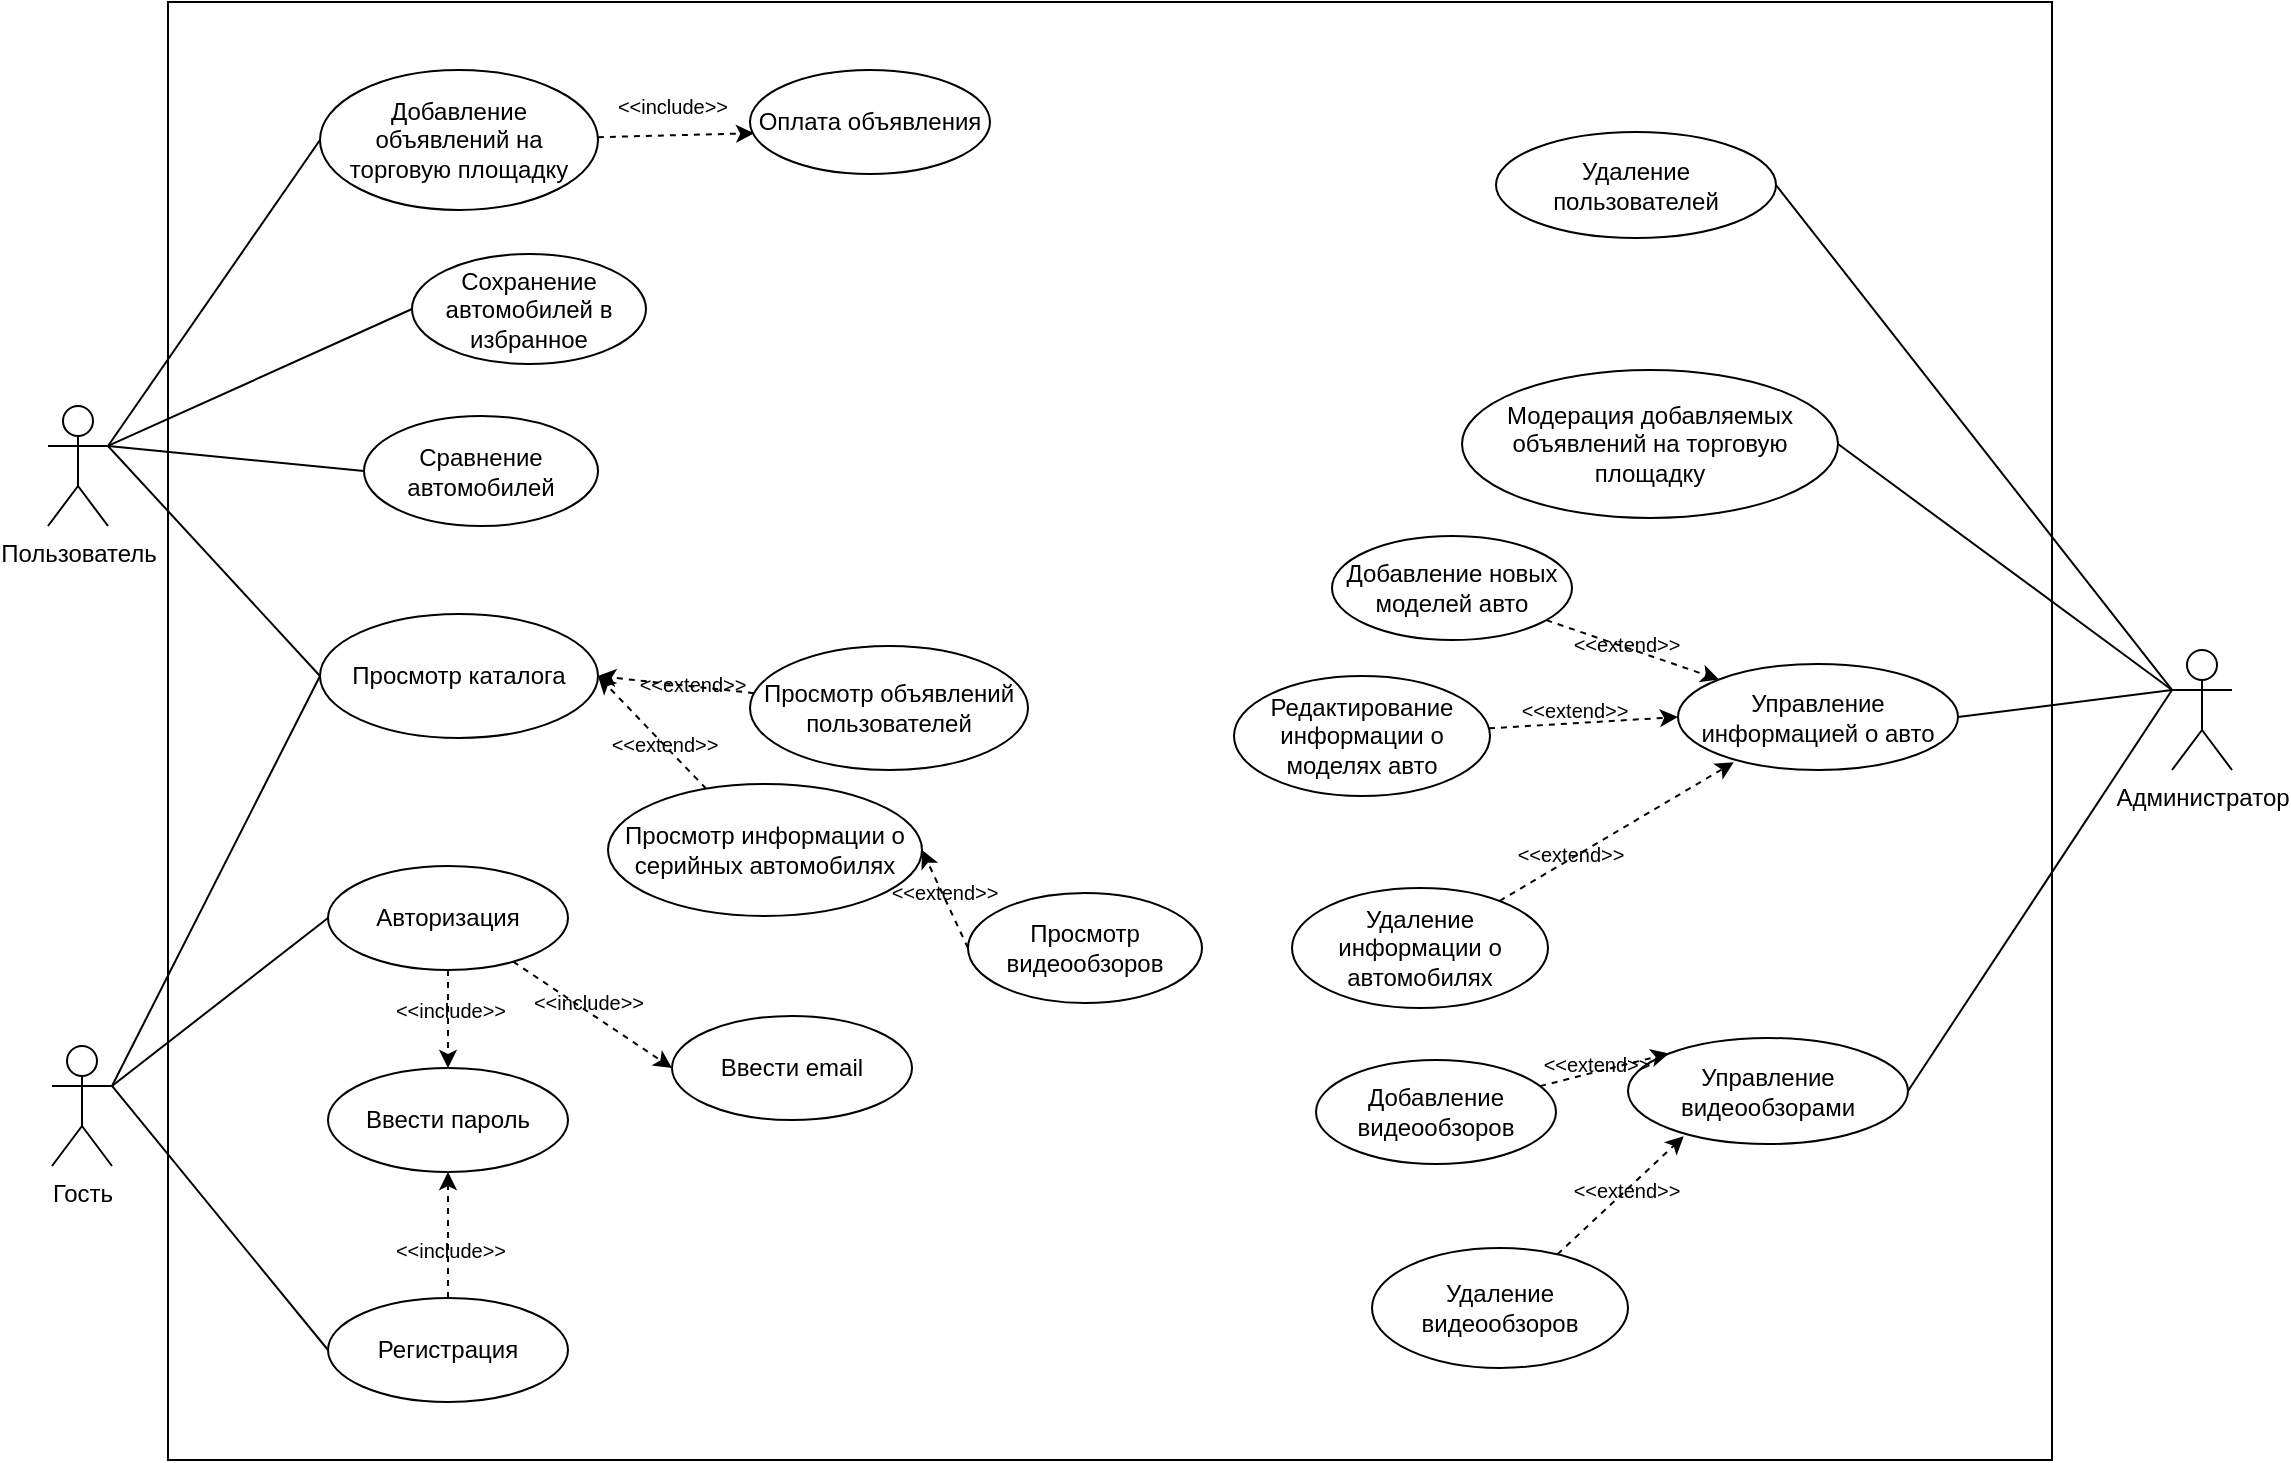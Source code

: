 <mxfile version="24.8.3">
  <diagram id="Bv_vdbH5ZnGizyw_o1L5" name="Страница — 1">
    <mxGraphModel dx="1224" dy="1101" grid="0" gridSize="10" guides="1" tooltips="1" connect="1" arrows="1" fold="1" page="0" pageScale="1" pageWidth="827" pageHeight="1169" math="0" shadow="0">
      <root>
        <mxCell id="0" />
        <mxCell id="1" parent="0" />
        <mxCell id="Tdb-WA1GyDYlcVJqtwkS-82" value="" style="whiteSpace=wrap;html=1;fillColor=none;" parent="1" vertex="1">
          <mxGeometry x="175" y="-337" width="942" height="729" as="geometry" />
        </mxCell>
        <mxCell id="Tdb-WA1GyDYlcVJqtwkS-15" style="rounded=0;orthogonalLoop=1;jettySize=auto;html=1;exitX=1;exitY=0.333;exitDx=0;exitDy=0;exitPerimeter=0;entryX=0;entryY=0.5;entryDx=0;entryDy=0;endArrow=none;endFill=0;" parent="1" source="Tdb-WA1GyDYlcVJqtwkS-6" target="Tdb-WA1GyDYlcVJqtwkS-14" edge="1">
          <mxGeometry relative="1" as="geometry" />
        </mxCell>
        <mxCell id="Tdb-WA1GyDYlcVJqtwkS-16" style="rounded=0;orthogonalLoop=1;jettySize=auto;html=1;exitX=1;exitY=0.333;exitDx=0;exitDy=0;exitPerimeter=0;entryX=0;entryY=0.5;entryDx=0;entryDy=0;endArrow=none;endFill=0;" parent="1" source="Tdb-WA1GyDYlcVJqtwkS-6" target="Tdb-WA1GyDYlcVJqtwkS-12" edge="1">
          <mxGeometry relative="1" as="geometry" />
        </mxCell>
        <mxCell id="Tdb-WA1GyDYlcVJqtwkS-28" style="rounded=0;orthogonalLoop=1;jettySize=auto;html=1;exitX=1;exitY=0.333;exitDx=0;exitDy=0;exitPerimeter=0;entryX=0;entryY=0.5;entryDx=0;entryDy=0;endArrow=none;endFill=0;" parent="1" source="Tdb-WA1GyDYlcVJqtwkS-6" target="Tdb-WA1GyDYlcVJqtwkS-26" edge="1">
          <mxGeometry relative="1" as="geometry" />
        </mxCell>
        <mxCell id="Tdb-WA1GyDYlcVJqtwkS-6" value="Гость" style="shape=umlActor;verticalLabelPosition=bottom;verticalAlign=top;html=1;outlineConnect=0;" parent="1" vertex="1">
          <mxGeometry x="117" y="185" width="30" height="60" as="geometry" />
        </mxCell>
        <mxCell id="Tdb-WA1GyDYlcVJqtwkS-27" style="rounded=0;orthogonalLoop=1;jettySize=auto;html=1;exitX=1;exitY=0.333;exitDx=0;exitDy=0;exitPerimeter=0;entryX=0;entryY=0.5;entryDx=0;entryDy=0;endArrow=none;endFill=0;" parent="1" source="Tdb-WA1GyDYlcVJqtwkS-7" target="Tdb-WA1GyDYlcVJqtwkS-26" edge="1">
          <mxGeometry relative="1" as="geometry" />
        </mxCell>
        <mxCell id="Tdb-WA1GyDYlcVJqtwkS-30" style="rounded=0;orthogonalLoop=1;jettySize=auto;html=1;exitX=1;exitY=0.333;exitDx=0;exitDy=0;exitPerimeter=0;entryX=0;entryY=0.5;entryDx=0;entryDy=0;endArrow=none;endFill=0;" parent="1" source="Tdb-WA1GyDYlcVJqtwkS-7" target="Tdb-WA1GyDYlcVJqtwkS-29" edge="1">
          <mxGeometry relative="1" as="geometry" />
        </mxCell>
        <mxCell id="Tdb-WA1GyDYlcVJqtwkS-32" style="rounded=0;orthogonalLoop=1;jettySize=auto;html=1;exitX=1;exitY=0.333;exitDx=0;exitDy=0;exitPerimeter=0;entryX=0;entryY=0.5;entryDx=0;entryDy=0;endArrow=none;endFill=0;" parent="1" source="Tdb-WA1GyDYlcVJqtwkS-7" target="Tdb-WA1GyDYlcVJqtwkS-31" edge="1">
          <mxGeometry relative="1" as="geometry" />
        </mxCell>
        <mxCell id="Tdb-WA1GyDYlcVJqtwkS-36" style="rounded=0;orthogonalLoop=1;jettySize=auto;html=1;exitX=1;exitY=0.333;exitDx=0;exitDy=0;exitPerimeter=0;entryX=0;entryY=0.5;entryDx=0;entryDy=0;endArrow=none;endFill=0;" parent="1" source="Tdb-WA1GyDYlcVJqtwkS-7" target="Tdb-WA1GyDYlcVJqtwkS-34" edge="1">
          <mxGeometry relative="1" as="geometry" />
        </mxCell>
        <mxCell id="Tdb-WA1GyDYlcVJqtwkS-7" value="Пользователь" style="shape=umlActor;verticalLabelPosition=bottom;verticalAlign=top;html=1;outlineConnect=0;" parent="1" vertex="1">
          <mxGeometry x="115" y="-135" width="30" height="60" as="geometry" />
        </mxCell>
        <mxCell id="Tdb-WA1GyDYlcVJqtwkS-41" style="rounded=0;orthogonalLoop=1;jettySize=auto;html=1;exitX=0;exitY=0.333;exitDx=0;exitDy=0;exitPerimeter=0;entryX=1;entryY=0.5;entryDx=0;entryDy=0;endArrow=none;endFill=0;" parent="1" source="Tdb-WA1GyDYlcVJqtwkS-8" target="Tdb-WA1GyDYlcVJqtwkS-40" edge="1">
          <mxGeometry relative="1" as="geometry" />
        </mxCell>
        <mxCell id="Tdb-WA1GyDYlcVJqtwkS-68" style="rounded=0;orthogonalLoop=1;jettySize=auto;html=1;exitX=0;exitY=0.333;exitDx=0;exitDy=0;exitPerimeter=0;entryX=1;entryY=0.5;entryDx=0;entryDy=0;endArrow=none;endFill=0;" parent="1" source="Tdb-WA1GyDYlcVJqtwkS-8" target="Tdb-WA1GyDYlcVJqtwkS-54" edge="1">
          <mxGeometry relative="1" as="geometry" />
        </mxCell>
        <mxCell id="Tdb-WA1GyDYlcVJqtwkS-81" style="rounded=0;orthogonalLoop=1;jettySize=auto;html=1;exitX=0;exitY=0.333;exitDx=0;exitDy=0;exitPerimeter=0;entryX=1;entryY=0.5;entryDx=0;entryDy=0;endArrow=none;endFill=0;" parent="1" source="Tdb-WA1GyDYlcVJqtwkS-8" target="Tdb-WA1GyDYlcVJqtwkS-71" edge="1">
          <mxGeometry relative="1" as="geometry" />
        </mxCell>
        <mxCell id="Tdb-WA1GyDYlcVJqtwkS-89" style="rounded=0;orthogonalLoop=1;jettySize=auto;html=1;exitX=0;exitY=0.333;exitDx=0;exitDy=0;exitPerimeter=0;entryX=1;entryY=0.5;entryDx=0;entryDy=0;endArrow=none;endFill=0;" parent="1" source="Tdb-WA1GyDYlcVJqtwkS-8" target="Tdb-WA1GyDYlcVJqtwkS-88" edge="1">
          <mxGeometry relative="1" as="geometry" />
        </mxCell>
        <mxCell id="Tdb-WA1GyDYlcVJqtwkS-8" value="Администратор" style="shape=umlActor;verticalLabelPosition=bottom;verticalAlign=top;html=1;outlineConnect=0;" parent="1" vertex="1">
          <mxGeometry x="1177" y="-13" width="30" height="60" as="geometry" />
        </mxCell>
        <mxCell id="Tdb-WA1GyDYlcVJqtwkS-21" style="edgeStyle=orthogonalEdgeStyle;rounded=0;orthogonalLoop=1;jettySize=auto;html=1;entryX=0.5;entryY=1;entryDx=0;entryDy=0;dashed=1;" parent="1" source="Tdb-WA1GyDYlcVJqtwkS-12" target="Tdb-WA1GyDYlcVJqtwkS-18" edge="1">
          <mxGeometry relative="1" as="geometry" />
        </mxCell>
        <mxCell id="Tdb-WA1GyDYlcVJqtwkS-12" value="Регистрация" style="ellipse;whiteSpace=wrap;html=1;" parent="1" vertex="1">
          <mxGeometry x="255" y="311" width="120" height="52" as="geometry" />
        </mxCell>
        <mxCell id="Tdb-WA1GyDYlcVJqtwkS-19" style="rounded=0;orthogonalLoop=1;jettySize=auto;html=1;entryX=0;entryY=0.5;entryDx=0;entryDy=0;dashed=1;" parent="1" source="Tdb-WA1GyDYlcVJqtwkS-14" target="Tdb-WA1GyDYlcVJqtwkS-17" edge="1">
          <mxGeometry relative="1" as="geometry" />
        </mxCell>
        <mxCell id="Tdb-WA1GyDYlcVJqtwkS-20" style="edgeStyle=orthogonalEdgeStyle;rounded=0;orthogonalLoop=1;jettySize=auto;html=1;dashed=1;" parent="1" source="Tdb-WA1GyDYlcVJqtwkS-14" target="Tdb-WA1GyDYlcVJqtwkS-18" edge="1">
          <mxGeometry relative="1" as="geometry" />
        </mxCell>
        <mxCell id="Tdb-WA1GyDYlcVJqtwkS-14" value="Авторизация" style="ellipse;whiteSpace=wrap;html=1;" parent="1" vertex="1">
          <mxGeometry x="255" y="95" width="120" height="52" as="geometry" />
        </mxCell>
        <mxCell id="Tdb-WA1GyDYlcVJqtwkS-17" value="Ввести email" style="ellipse;whiteSpace=wrap;html=1;" parent="1" vertex="1">
          <mxGeometry x="427" y="170" width="120" height="52" as="geometry" />
        </mxCell>
        <mxCell id="Tdb-WA1GyDYlcVJqtwkS-18" value="Ввести пароль" style="ellipse;whiteSpace=wrap;html=1;" parent="1" vertex="1">
          <mxGeometry x="255" y="196" width="120" height="52" as="geometry" />
        </mxCell>
        <mxCell id="Tdb-WA1GyDYlcVJqtwkS-22" value="&lt;font style=&quot;font-size: 10px;&quot;&gt;&amp;lt;&amp;lt;include&amp;gt;&amp;gt;&lt;/font&gt;" style="text;html=1;align=center;verticalAlign=middle;resizable=0;points=[];autosize=1;strokeColor=none;fillColor=none;" parent="1" vertex="1">
          <mxGeometry x="348" y="150" width="73" height="26" as="geometry" />
        </mxCell>
        <mxCell id="Tdb-WA1GyDYlcVJqtwkS-23" value="&lt;font style=&quot;font-size: 10px;&quot;&gt;&amp;lt;&amp;lt;include&amp;gt;&amp;gt;&lt;/font&gt;" style="text;html=1;align=center;verticalAlign=middle;resizable=0;points=[];autosize=1;strokeColor=none;fillColor=none;" parent="1" vertex="1">
          <mxGeometry x="279" y="274" width="73" height="26" as="geometry" />
        </mxCell>
        <mxCell id="Tdb-WA1GyDYlcVJqtwkS-24" value="&lt;font style=&quot;font-size: 10px;&quot;&gt;&amp;lt;&amp;lt;include&amp;gt;&amp;gt;&lt;/font&gt;" style="text;html=1;align=center;verticalAlign=middle;resizable=0;points=[];autosize=1;strokeColor=none;fillColor=none;" parent="1" vertex="1">
          <mxGeometry x="279" y="154" width="73" height="26" as="geometry" />
        </mxCell>
        <mxCell id="Tdb-WA1GyDYlcVJqtwkS-26" value="Просмотр каталога" style="ellipse;whiteSpace=wrap;html=1;" parent="1" vertex="1">
          <mxGeometry x="251" y="-31" width="139" height="62" as="geometry" />
        </mxCell>
        <mxCell id="Tdb-WA1GyDYlcVJqtwkS-29" value="Сравнение автомобилей" style="ellipse;whiteSpace=wrap;html=1;" parent="1" vertex="1">
          <mxGeometry x="273" y="-130" width="117" height="55" as="geometry" />
        </mxCell>
        <mxCell id="Tdb-WA1GyDYlcVJqtwkS-31" value="Сохранение автомобилей в избранное" style="ellipse;whiteSpace=wrap;html=1;" parent="1" vertex="1">
          <mxGeometry x="297" y="-211" width="117" height="55" as="geometry" />
        </mxCell>
        <mxCell id="fbuxifuptp6zR-gVQeXX-8" style="rounded=0;orthogonalLoop=1;jettySize=auto;html=1;exitX=0;exitY=0.5;exitDx=0;exitDy=0;entryX=1;entryY=0.5;entryDx=0;entryDy=0;dashed=1;" edge="1" parent="1" source="Tdb-WA1GyDYlcVJqtwkS-33" target="fbuxifuptp6zR-gVQeXX-3">
          <mxGeometry relative="1" as="geometry" />
        </mxCell>
        <mxCell id="Tdb-WA1GyDYlcVJqtwkS-33" value="Просмотр видеообзоров" style="ellipse;whiteSpace=wrap;html=1;" parent="1" vertex="1">
          <mxGeometry x="575" y="108.5" width="117" height="55" as="geometry" />
        </mxCell>
        <mxCell id="Tdb-WA1GyDYlcVJqtwkS-34" value="Добавление объявлений на торговую площадку" style="ellipse;whiteSpace=wrap;html=1;" parent="1" vertex="1">
          <mxGeometry x="251" y="-303" width="139" height="70" as="geometry" />
        </mxCell>
        <mxCell id="Tdb-WA1GyDYlcVJqtwkS-38" value="&lt;font style=&quot;font-size: 10px;&quot;&gt;&amp;lt;&amp;lt;extend&amp;gt;&amp;gt;&lt;/font&gt;" style="text;html=1;align=center;verticalAlign=middle;resizable=0;points=[];autosize=1;strokeColor=none;fillColor=none;" parent="1" vertex="1">
          <mxGeometry x="527" y="95" width="71" height="26" as="geometry" />
        </mxCell>
        <mxCell id="Tdb-WA1GyDYlcVJqtwkS-40" value="Управление информацией о авто" style="ellipse;whiteSpace=wrap;html=1;" parent="1" vertex="1">
          <mxGeometry x="930" y="-6" width="140" height="53" as="geometry" />
        </mxCell>
        <mxCell id="Tdb-WA1GyDYlcVJqtwkS-47" style="rounded=0;orthogonalLoop=1;jettySize=auto;html=1;entryX=0;entryY=0;entryDx=0;entryDy=0;dashed=1;" parent="1" source="Tdb-WA1GyDYlcVJqtwkS-42" target="Tdb-WA1GyDYlcVJqtwkS-40" edge="1">
          <mxGeometry relative="1" as="geometry" />
        </mxCell>
        <mxCell id="Tdb-WA1GyDYlcVJqtwkS-42" value="Добавление новых моделей авто" style="ellipse;whiteSpace=wrap;html=1;" parent="1" vertex="1">
          <mxGeometry x="757" y="-70" width="120" height="52" as="geometry" />
        </mxCell>
        <mxCell id="Tdb-WA1GyDYlcVJqtwkS-48" style="rounded=0;orthogonalLoop=1;jettySize=auto;html=1;entryX=0;entryY=0.5;entryDx=0;entryDy=0;dashed=1;" parent="1" source="Tdb-WA1GyDYlcVJqtwkS-43" target="Tdb-WA1GyDYlcVJqtwkS-40" edge="1">
          <mxGeometry relative="1" as="geometry" />
        </mxCell>
        <mxCell id="Tdb-WA1GyDYlcVJqtwkS-43" value="Редактирование информации о моделях авто" style="ellipse;whiteSpace=wrap;html=1;" parent="1" vertex="1">
          <mxGeometry x="708" width="128" height="60" as="geometry" />
        </mxCell>
        <mxCell id="Tdb-WA1GyDYlcVJqtwkS-44" value="Удаление информации о автомобилях" style="ellipse;whiteSpace=wrap;html=1;" parent="1" vertex="1">
          <mxGeometry x="737" y="106" width="128" height="60" as="geometry" />
        </mxCell>
        <mxCell id="Tdb-WA1GyDYlcVJqtwkS-49" style="rounded=0;orthogonalLoop=1;jettySize=auto;html=1;entryX=0.199;entryY=0.928;entryDx=0;entryDy=0;entryPerimeter=0;dashed=1;" parent="1" source="Tdb-WA1GyDYlcVJqtwkS-44" target="Tdb-WA1GyDYlcVJqtwkS-40" edge="1">
          <mxGeometry relative="1" as="geometry" />
        </mxCell>
        <mxCell id="Tdb-WA1GyDYlcVJqtwkS-50" value="&lt;font style=&quot;font-size: 10px;&quot;&gt;&amp;lt;&amp;lt;extend&amp;gt;&amp;gt;&lt;/font&gt;" style="text;html=1;align=center;verticalAlign=middle;resizable=0;points=[];autosize=1;strokeColor=none;fillColor=none;" parent="1" vertex="1">
          <mxGeometry x="868" y="-29.5" width="71" height="26" as="geometry" />
        </mxCell>
        <mxCell id="Tdb-WA1GyDYlcVJqtwkS-51" value="&lt;font style=&quot;font-size: 10px;&quot;&gt;&amp;lt;&amp;lt;extend&amp;gt;&amp;gt;&lt;/font&gt;" style="text;html=1;align=center;verticalAlign=middle;resizable=0;points=[];autosize=1;strokeColor=none;fillColor=none;" parent="1" vertex="1">
          <mxGeometry x="840" y="76" width="71" height="26" as="geometry" />
        </mxCell>
        <mxCell id="Tdb-WA1GyDYlcVJqtwkS-52" value="&lt;font style=&quot;font-size: 10px;&quot;&gt;&amp;lt;&amp;lt;extend&amp;gt;&amp;gt;&lt;/font&gt;" style="text;html=1;align=center;verticalAlign=middle;resizable=0;points=[];autosize=1;strokeColor=none;fillColor=none;" parent="1" vertex="1">
          <mxGeometry x="842" y="4" width="71" height="26" as="geometry" />
        </mxCell>
        <mxCell id="Tdb-WA1GyDYlcVJqtwkS-54" value="Управление видеообзорами" style="ellipse;whiteSpace=wrap;html=1;" parent="1" vertex="1">
          <mxGeometry x="905" y="181" width="140" height="53" as="geometry" />
        </mxCell>
        <mxCell id="Tdb-WA1GyDYlcVJqtwkS-55" style="rounded=0;orthogonalLoop=1;jettySize=auto;html=1;entryX=0;entryY=0;entryDx=0;entryDy=0;dashed=1;" parent="1" source="Tdb-WA1GyDYlcVJqtwkS-56" target="Tdb-WA1GyDYlcVJqtwkS-54" edge="1">
          <mxGeometry relative="1" as="geometry" />
        </mxCell>
        <mxCell id="Tdb-WA1GyDYlcVJqtwkS-56" value="Добавление видеообзоров" style="ellipse;whiteSpace=wrap;html=1;" parent="1" vertex="1">
          <mxGeometry x="749" y="192" width="120" height="52" as="geometry" />
        </mxCell>
        <mxCell id="Tdb-WA1GyDYlcVJqtwkS-59" value="Удаление видеообзоров" style="ellipse;whiteSpace=wrap;html=1;" parent="1" vertex="1">
          <mxGeometry x="777" y="286" width="128" height="60" as="geometry" />
        </mxCell>
        <mxCell id="Tdb-WA1GyDYlcVJqtwkS-60" style="rounded=0;orthogonalLoop=1;jettySize=auto;html=1;entryX=0.199;entryY=0.928;entryDx=0;entryDy=0;entryPerimeter=0;dashed=1;" parent="1" source="Tdb-WA1GyDYlcVJqtwkS-59" target="Tdb-WA1GyDYlcVJqtwkS-54" edge="1">
          <mxGeometry relative="1" as="geometry" />
        </mxCell>
        <mxCell id="Tdb-WA1GyDYlcVJqtwkS-61" value="&lt;font style=&quot;font-size: 10px;&quot;&gt;&amp;lt;&amp;lt;extend&amp;gt;&amp;gt;&lt;/font&gt;" style="text;html=1;align=center;verticalAlign=middle;resizable=0;points=[];autosize=1;strokeColor=none;fillColor=none;" parent="1" vertex="1">
          <mxGeometry x="853" y="181" width="71" height="26" as="geometry" />
        </mxCell>
        <mxCell id="Tdb-WA1GyDYlcVJqtwkS-62" value="&lt;font style=&quot;font-size: 10px;&quot;&gt;&amp;lt;&amp;lt;extend&amp;gt;&amp;gt;&lt;/font&gt;" style="text;html=1;align=center;verticalAlign=middle;resizable=0;points=[];autosize=1;strokeColor=none;fillColor=none;" parent="1" vertex="1">
          <mxGeometry x="868" y="244" width="71" height="26" as="geometry" />
        </mxCell>
        <mxCell id="Tdb-WA1GyDYlcVJqtwkS-71" value="Удаление пользователей" style="ellipse;whiteSpace=wrap;html=1;" parent="1" vertex="1">
          <mxGeometry x="839" y="-272" width="140" height="53" as="geometry" />
        </mxCell>
        <mxCell id="Tdb-WA1GyDYlcVJqtwkS-83" value="Оплата объявления" style="ellipse;whiteSpace=wrap;html=1;" parent="1" vertex="1">
          <mxGeometry x="466" y="-303" width="120" height="52" as="geometry" />
        </mxCell>
        <mxCell id="Tdb-WA1GyDYlcVJqtwkS-87" value="&lt;font style=&quot;font-size: 10px;&quot;&gt;&amp;lt;&amp;lt;include&amp;gt;&amp;gt;&lt;/font&gt;" style="text;html=1;align=center;verticalAlign=middle;resizable=0;points=[];autosize=1;strokeColor=none;fillColor=none;" parent="1" vertex="1">
          <mxGeometry x="390" y="-298" width="73" height="26" as="geometry" />
        </mxCell>
        <mxCell id="Tdb-WA1GyDYlcVJqtwkS-88" value="Модерация добавляемых объявлений на торговую площадку" style="ellipse;whiteSpace=wrap;html=1;" parent="1" vertex="1">
          <mxGeometry x="822" y="-153" width="188" height="74" as="geometry" />
        </mxCell>
        <mxCell id="fbuxifuptp6zR-gVQeXX-1" style="rounded=0;orthogonalLoop=1;jettySize=auto;html=1;entryX=0.017;entryY=0.608;entryDx=0;entryDy=0;entryPerimeter=0;dashed=1;" edge="1" parent="1" source="Tdb-WA1GyDYlcVJqtwkS-34" target="Tdb-WA1GyDYlcVJqtwkS-83">
          <mxGeometry relative="1" as="geometry" />
        </mxCell>
        <mxCell id="fbuxifuptp6zR-gVQeXX-5" style="rounded=0;orthogonalLoop=1;jettySize=auto;html=1;entryX=1;entryY=0.5;entryDx=0;entryDy=0;dashed=1;" edge="1" parent="1" source="fbuxifuptp6zR-gVQeXX-2" target="Tdb-WA1GyDYlcVJqtwkS-26">
          <mxGeometry relative="1" as="geometry" />
        </mxCell>
        <mxCell id="fbuxifuptp6zR-gVQeXX-2" value="Просмотр объявлений пользователей" style="ellipse;whiteSpace=wrap;html=1;" vertex="1" parent="1">
          <mxGeometry x="466" y="-15" width="139" height="62" as="geometry" />
        </mxCell>
        <mxCell id="fbuxifuptp6zR-gVQeXX-4" style="rounded=0;orthogonalLoop=1;jettySize=auto;html=1;entryX=1;entryY=0.5;entryDx=0;entryDy=0;dashed=1;" edge="1" parent="1" source="fbuxifuptp6zR-gVQeXX-3" target="Tdb-WA1GyDYlcVJqtwkS-26">
          <mxGeometry relative="1" as="geometry" />
        </mxCell>
        <mxCell id="fbuxifuptp6zR-gVQeXX-3" value="Просмотр информации о серийных автомобилях" style="ellipse;whiteSpace=wrap;html=1;" vertex="1" parent="1">
          <mxGeometry x="395" y="54" width="157" height="66" as="geometry" />
        </mxCell>
        <mxCell id="fbuxifuptp6zR-gVQeXX-6" value="&lt;font style=&quot;font-size: 10px;&quot;&gt;&amp;lt;&amp;lt;extend&amp;gt;&amp;gt;&lt;/font&gt;" style="text;html=1;align=center;verticalAlign=middle;resizable=0;points=[];autosize=1;strokeColor=none;fillColor=none;" vertex="1" parent="1">
          <mxGeometry x="401" y="-9" width="71" height="26" as="geometry" />
        </mxCell>
        <mxCell id="fbuxifuptp6zR-gVQeXX-7" value="&lt;font style=&quot;font-size: 10px;&quot;&gt;&amp;lt;&amp;lt;extend&amp;gt;&amp;gt;&lt;/font&gt;" style="text;html=1;align=center;verticalAlign=middle;resizable=0;points=[];autosize=1;strokeColor=none;fillColor=none;" vertex="1" parent="1">
          <mxGeometry x="387" y="21" width="71" height="26" as="geometry" />
        </mxCell>
      </root>
    </mxGraphModel>
  </diagram>
</mxfile>
